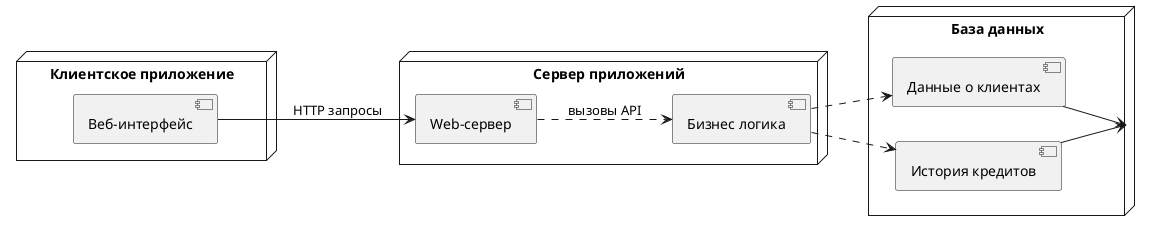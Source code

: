 @startuml
'physical_view'
left to right direction
skinparam monochrome true
skinparam handwritten false
skinparam shadowing false

node "Клиентское приложение" {
  [Веб-интерфейс]
}

node "Сервер приложений" {
  [Web-сервер]
  [Бизнес логика]
}

node "База данных" {
  [Данные о клиентах]
  [История кредитов]
}

[Web-сервер] ..> [Бизнес логика] : вызовы API
[Бизнес логика] ..> [Данные о клиентах]
[Бизнес логика] ..> [История кредитов]
[Веб-интерфейс] --> [Web-сервер] : HTTP запросы
[Данные о клиентах] --> [База данных]
[История кредитов] --> [База данных]

@enduml
